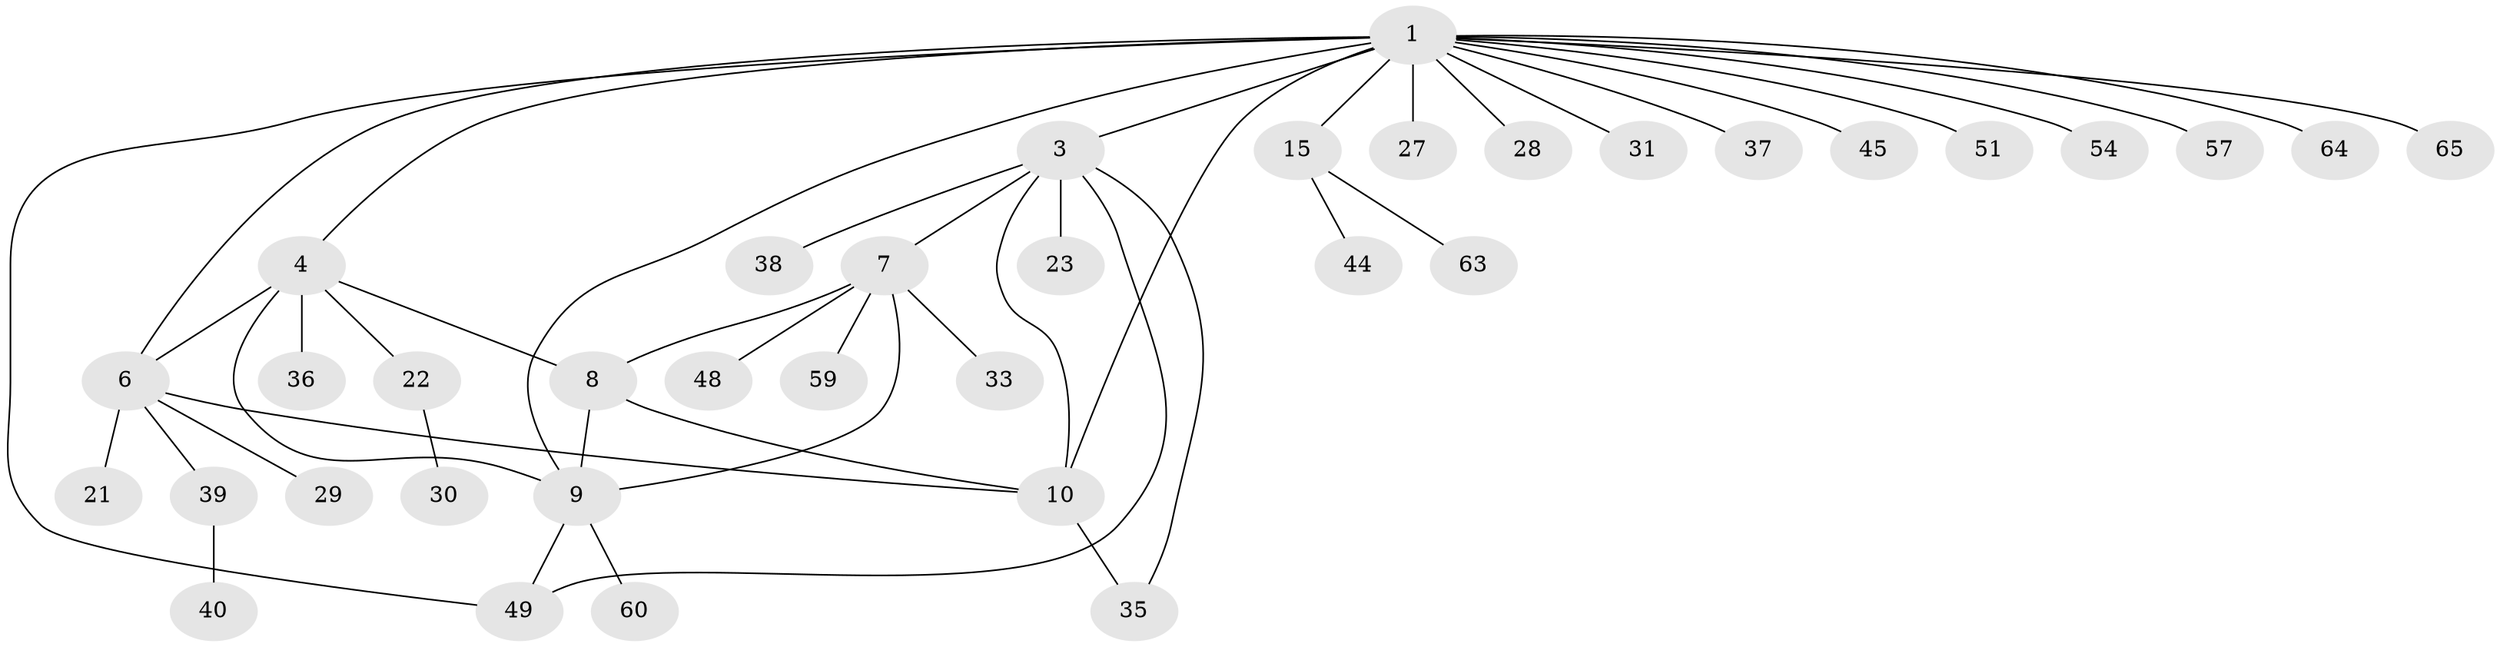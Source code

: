 // original degree distribution, {6: 0.0410958904109589, 5: 0.0410958904109589, 11: 0.0273972602739726, 7: 0.0273972602739726, 4: 0.0410958904109589, 8: 0.0136986301369863, 3: 0.0547945205479452, 10: 0.0136986301369863, 1: 0.589041095890411, 2: 0.1506849315068493}
// Generated by graph-tools (version 1.1) at 2025/15/03/09/25 04:15:47]
// undirected, 36 vertices, 46 edges
graph export_dot {
graph [start="1"]
  node [color=gray90,style=filled];
  1 [super="+13+2"];
  3 [super="+55+70+16+18+24"];
  4 [super="+56+5+32"];
  6 [super="+17"];
  7;
  8 [super="+47"];
  9;
  10 [super="+11+12"];
  15;
  21 [super="+41"];
  22 [super="+53"];
  23 [super="+34"];
  27;
  28;
  29 [super="+69"];
  30;
  31;
  33;
  35;
  36;
  37;
  38;
  39;
  40;
  44;
  45 [super="+52"];
  48;
  49 [super="+67"];
  51;
  54;
  57;
  59;
  60;
  63;
  64 [super="+73"];
  65;
  1 -- 3 [weight=2];
  1 -- 6;
  1 -- 27;
  1 -- 64;
  1 -- 65;
  1 -- 4;
  1 -- 37;
  1 -- 9;
  1 -- 10;
  1 -- 45;
  1 -- 15 [weight=2];
  1 -- 49;
  1 -- 51;
  1 -- 54;
  1 -- 31;
  1 -- 28;
  1 -- 57;
  3 -- 7 [weight=2];
  3 -- 35;
  3 -- 49;
  3 -- 23;
  3 -- 38;
  3 -- 10;
  4 -- 6 [weight=2];
  4 -- 9;
  4 -- 22;
  4 -- 8;
  4 -- 36;
  6 -- 21;
  6 -- 29;
  6 -- 39;
  6 -- 10;
  7 -- 8;
  7 -- 9;
  7 -- 33;
  7 -- 48;
  7 -- 59;
  8 -- 9;
  8 -- 10;
  9 -- 49;
  9 -- 60;
  10 -- 35;
  15 -- 44;
  15 -- 63;
  22 -- 30;
  39 -- 40;
}
